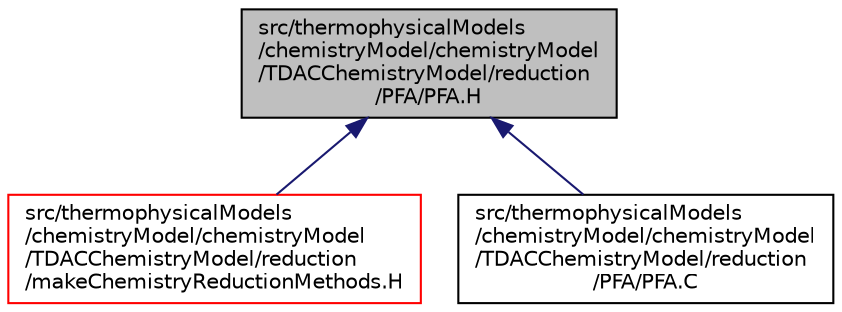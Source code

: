digraph "src/thermophysicalModels/chemistryModel/chemistryModel/TDACChemistryModel/reduction/PFA/PFA.H"
{
  bgcolor="transparent";
  edge [fontname="Helvetica",fontsize="10",labelfontname="Helvetica",labelfontsize="10"];
  node [fontname="Helvetica",fontsize="10",shape=record];
  Node1 [label="src/thermophysicalModels\l/chemistryModel/chemistryModel\l/TDACChemistryModel/reduction\l/PFA/PFA.H",height=0.2,width=0.4,color="black", fillcolor="grey75", style="filled", fontcolor="black"];
  Node1 -> Node2 [dir="back",color="midnightblue",fontsize="10",style="solid",fontname="Helvetica"];
  Node2 [label="src/thermophysicalModels\l/chemistryModel/chemistryModel\l/TDACChemistryModel/reduction\l/makeChemistryReductionMethods.H",height=0.2,width=0.4,color="red",URL="$a15890.html"];
  Node1 -> Node4 [dir="back",color="midnightblue",fontsize="10",style="solid",fontname="Helvetica"];
  Node4 [label="src/thermophysicalModels\l/chemistryModel/chemistryModel\l/TDACChemistryModel/reduction\l/PFA/PFA.C",height=0.2,width=0.4,color="black",URL="$a15899.html"];
}
